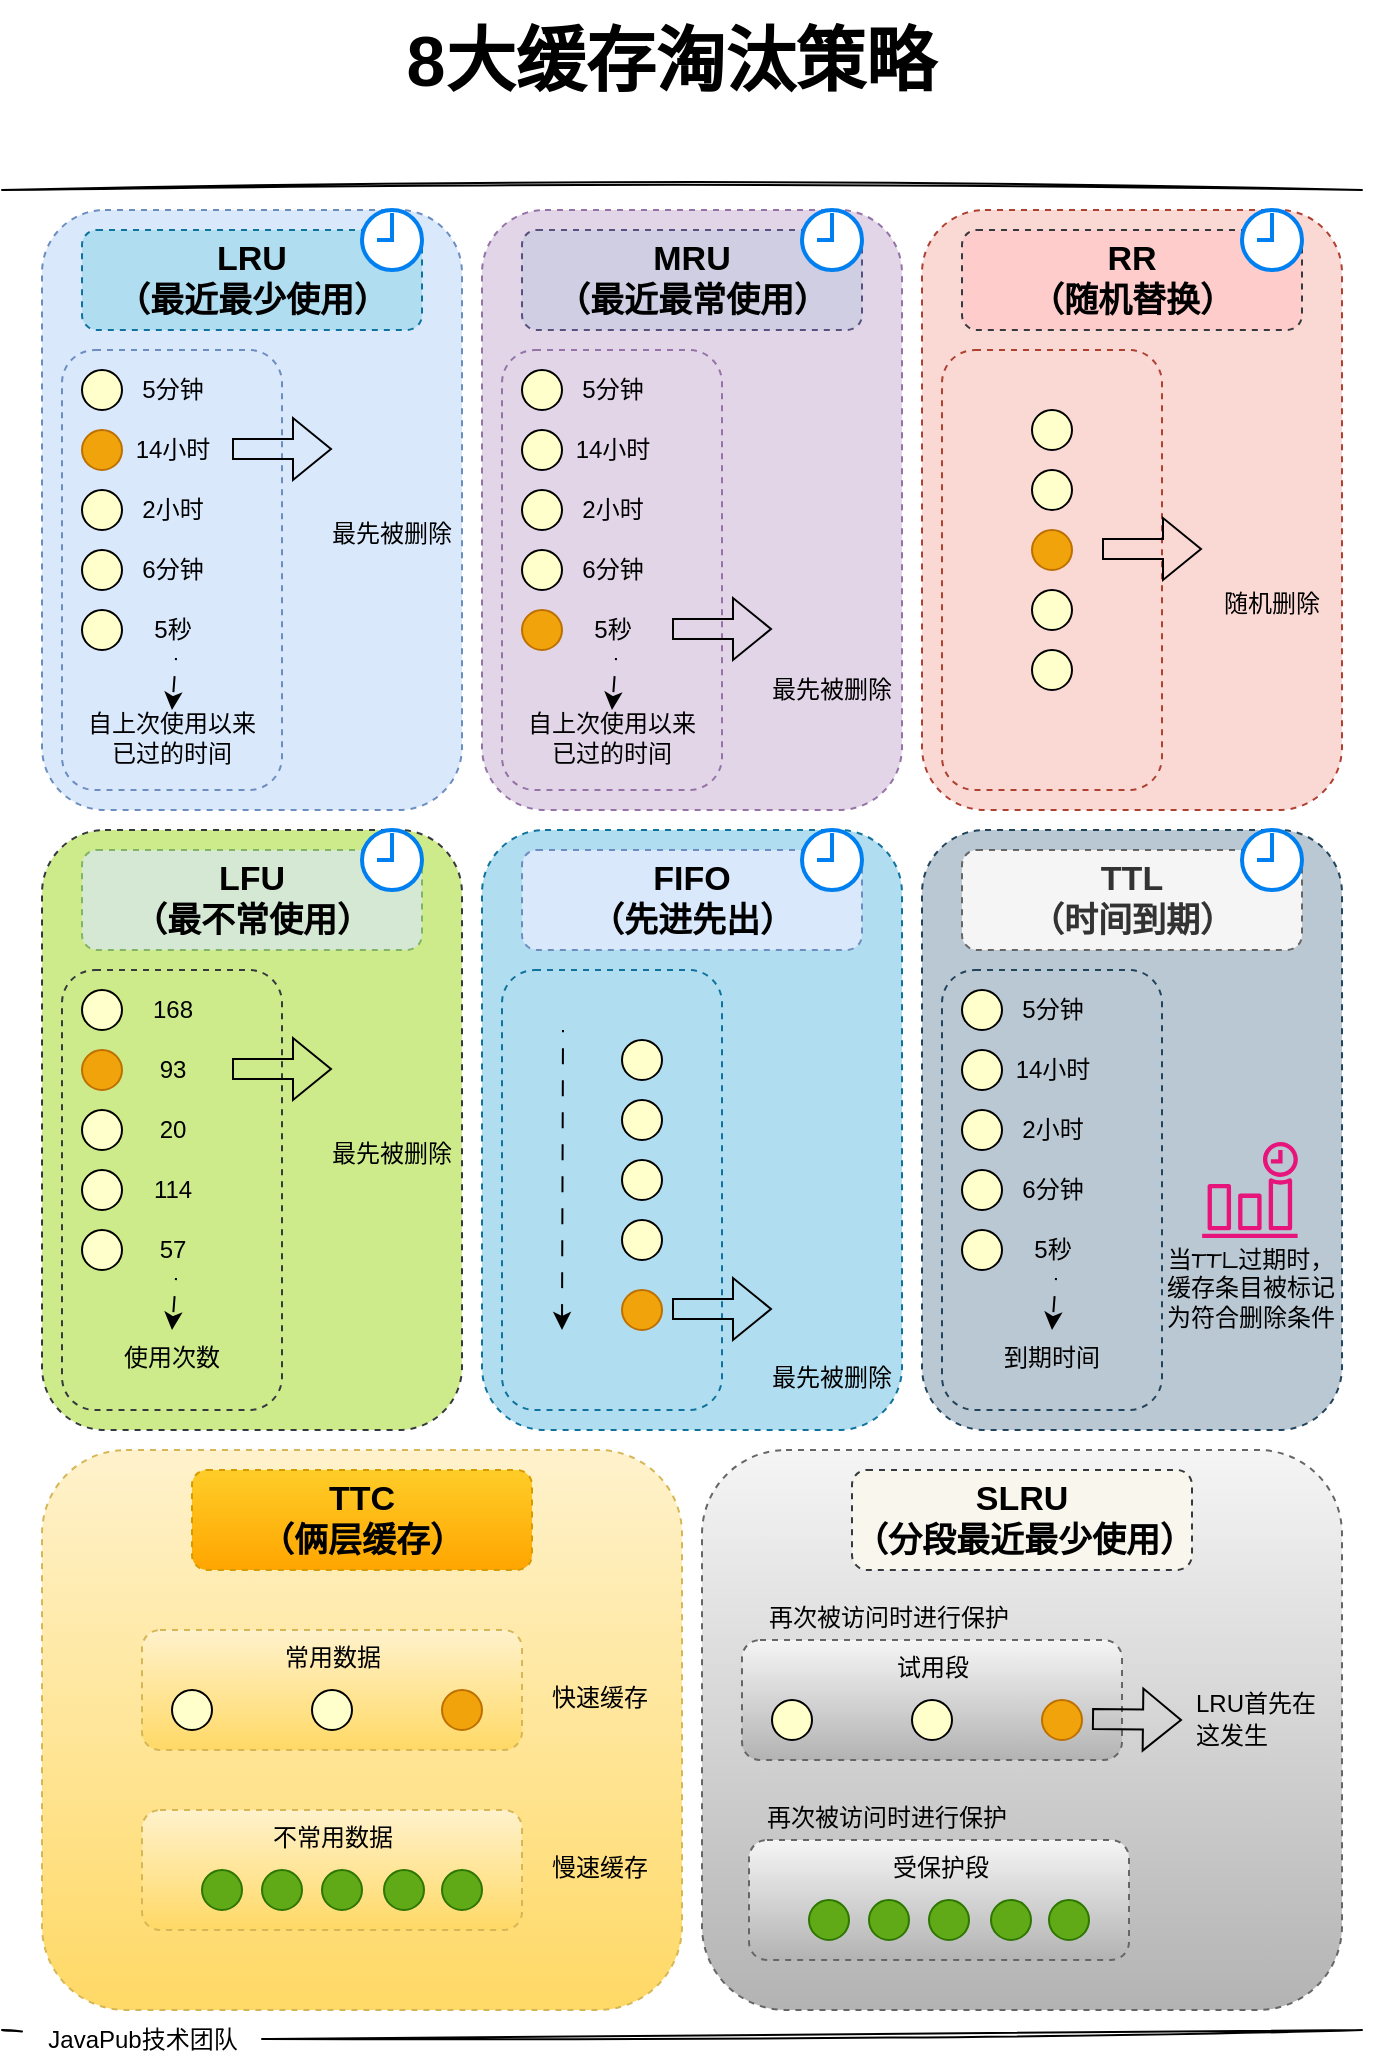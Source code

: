 <mxfile version="26.0.2">
  <diagram name="第 1 页" id="Jngb861KnufWl69_fnjL">
    <mxGraphModel dx="2074" dy="1045" grid="1" gridSize="10" guides="1" tooltips="1" connect="1" arrows="1" fold="1" page="1" pageScale="1" pageWidth="827" pageHeight="1169" math="0" shadow="0">
      <root>
        <mxCell id="0" />
        <mxCell id="1" parent="0" />
        <mxCell id="dyopTxuXkjIeMEn5bf7l-1" value="" style="endArrow=none;html=1;rounded=0;sketch=1;hachureGap=4;jiggle=2;curveFitting=1;fontFamily=Architects Daughter;fontSource=https%3A%2F%2Ffonts.googleapis.com%2Fcss%3Ffamily%3DArchitects%2BDaughter;" edge="1" parent="1">
          <mxGeometry width="50" height="50" relative="1" as="geometry">
            <mxPoint x="80" y="120" as="sourcePoint" />
            <mxPoint x="760" y="120" as="targetPoint" />
          </mxGeometry>
        </mxCell>
        <mxCell id="dyopTxuXkjIeMEn5bf7l-2" value="" style="endArrow=none;html=1;rounded=0;sketch=1;hachureGap=4;jiggle=2;curveFitting=1;fontFamily=Architects Daughter;fontSource=https%3A%2F%2Ffonts.googleapis.com%2Fcss%3Ffamily%3DArchitects%2BDaughter;" edge="1" parent="1" source="dyopTxuXkjIeMEn5bf7l-193">
          <mxGeometry width="50" height="50" relative="1" as="geometry">
            <mxPoint x="80" y="1040" as="sourcePoint" />
            <mxPoint x="760" y="1040" as="targetPoint" />
          </mxGeometry>
        </mxCell>
        <mxCell id="dyopTxuXkjIeMEn5bf7l-3" value="&lt;font style=&quot;font-size: 35px;&quot; face=&quot;Helvetica&quot;&gt;&lt;b&gt;8大缓存淘汰策略&lt;/b&gt;&lt;/font&gt;" style="text;html=1;align=center;verticalAlign=middle;resizable=0;points=[];autosize=1;strokeColor=none;fillColor=none;fontFamily=Architects Daughter;fontSource=https%3A%2F%2Ffonts.googleapis.com%2Fcss%3Ffamily%3DArchitects%2BDaughter;" vertex="1" parent="1">
          <mxGeometry x="269" y="25" width="290" height="60" as="geometry" />
        </mxCell>
        <mxCell id="dyopTxuXkjIeMEn5bf7l-4" value="" style="rounded=1;whiteSpace=wrap;html=1;hachureGap=4;fontFamily=Architects Daughter;fontSource=https%3A%2F%2Ffonts.googleapis.com%2Fcss%3Ffamily%3DArchitects%2BDaughter;dashed=1;fillColor=#dae8fc;strokeColor=#6c8ebf;" vertex="1" parent="1">
          <mxGeometry x="100" y="130" width="210" height="300" as="geometry" />
        </mxCell>
        <mxCell id="dyopTxuXkjIeMEn5bf7l-12" value="&lt;b&gt;&lt;font style=&quot;font-size: 17px;&quot; face=&quot;Helvetica&quot;&gt;LRU&lt;br&gt;（最近最少使用）&lt;/font&gt;&lt;/b&gt;" style="rounded=1;whiteSpace=wrap;html=1;hachureGap=4;fontFamily=Architects Daughter;fontSource=https%3A%2F%2Ffonts.googleapis.com%2Fcss%3Ffamily%3DArchitects%2BDaughter;dashed=1;fillColor=#b1ddf0;strokeColor=#10739e;" vertex="1" parent="1">
          <mxGeometry x="120" y="140" width="170" height="50" as="geometry" />
        </mxCell>
        <mxCell id="dyopTxuXkjIeMEn5bf7l-13" value="" style="html=1;verticalLabelPosition=bottom;align=center;labelBackgroundColor=#ffffff;verticalAlign=top;strokeWidth=2;strokeColor=#0080F0;shadow=0;dashed=0;shape=mxgraph.ios7.icons.clock;hachureGap=4;fontFamily=Architects Daughter;fontSource=https%3A%2F%2Ffonts.googleapis.com%2Fcss%3Ffamily%3DArchitects%2BDaughter;" vertex="1" parent="1">
          <mxGeometry x="260" y="130" width="30" height="30" as="geometry" />
        </mxCell>
        <mxCell id="dyopTxuXkjIeMEn5bf7l-15" value="" style="rounded=1;whiteSpace=wrap;html=1;hachureGap=4;fontFamily=Architects Daughter;fontSource=https%3A%2F%2Ffonts.googleapis.com%2Fcss%3Ffamily%3DArchitects%2BDaughter;dashed=1;fillColor=#dae8fc;strokeColor=#6c8ebf;" vertex="1" parent="1">
          <mxGeometry x="110" y="200" width="110" height="220" as="geometry" />
        </mxCell>
        <mxCell id="dyopTxuXkjIeMEn5bf7l-16" value="" style="ellipse;whiteSpace=wrap;html=1;aspect=fixed;hachureGap=4;fontFamily=Architects Daughter;fontSource=https%3A%2F%2Ffonts.googleapis.com%2Fcss%3Ffamily%3DArchitects%2BDaughter;fillColor=#f0a30a;strokeColor=#BD7000;fontColor=#000000;" vertex="1" parent="1">
          <mxGeometry x="120" y="240" width="20" height="20" as="geometry" />
        </mxCell>
        <mxCell id="dyopTxuXkjIeMEn5bf7l-17" value="" style="ellipse;whiteSpace=wrap;html=1;aspect=fixed;hachureGap=4;fontFamily=Architects Daughter;fontSource=https%3A%2F%2Ffonts.googleapis.com%2Fcss%3Ffamily%3DArchitects%2BDaughter;fillColor=#FFFFCC;" vertex="1" parent="1">
          <mxGeometry x="120" y="270" width="20" height="20" as="geometry" />
        </mxCell>
        <mxCell id="dyopTxuXkjIeMEn5bf7l-18" value="" style="ellipse;whiteSpace=wrap;html=1;aspect=fixed;hachureGap=4;fontFamily=Architects Daughter;fontSource=https%3A%2F%2Ffonts.googleapis.com%2Fcss%3Ffamily%3DArchitects%2BDaughter;fillColor=#FFFFCC;" vertex="1" parent="1">
          <mxGeometry x="120" y="300" width="20" height="20" as="geometry" />
        </mxCell>
        <mxCell id="dyopTxuXkjIeMEn5bf7l-19" value="" style="ellipse;whiteSpace=wrap;html=1;aspect=fixed;hachureGap=4;fontFamily=Architects Daughter;fontSource=https%3A%2F%2Ffonts.googleapis.com%2Fcss%3Ffamily%3DArchitects%2BDaughter;fillColor=#FFFFCC;" vertex="1" parent="1">
          <mxGeometry x="120" y="330" width="20" height="20" as="geometry" />
        </mxCell>
        <mxCell id="dyopTxuXkjIeMEn5bf7l-20" value="" style="ellipse;whiteSpace=wrap;html=1;aspect=fixed;hachureGap=4;fontFamily=Architects Daughter;fontSource=https%3A%2F%2Ffonts.googleapis.com%2Fcss%3Ffamily%3DArchitects%2BDaughter;fillColor=#FFFFCC;" vertex="1" parent="1">
          <mxGeometry x="120" y="210" width="20" height="20" as="geometry" />
        </mxCell>
        <mxCell id="dyopTxuXkjIeMEn5bf7l-21" value="&lt;font face=&quot;Helvetica&quot;&gt;5分钟&lt;/font&gt;" style="text;html=1;align=center;verticalAlign=middle;resizable=0;points=[];autosize=1;strokeColor=none;fillColor=none;fontFamily=Architects Daughter;fontSource=https%3A%2F%2Ffonts.googleapis.com%2Fcss%3Ffamily%3DArchitects%2BDaughter;" vertex="1" parent="1">
          <mxGeometry x="140" y="205" width="50" height="30" as="geometry" />
        </mxCell>
        <mxCell id="dyopTxuXkjIeMEn5bf7l-22" value="&lt;font face=&quot;Helvetica&quot;&gt;14小时&lt;/font&gt;" style="text;html=1;align=center;verticalAlign=middle;resizable=0;points=[];autosize=1;strokeColor=none;fillColor=none;fontFamily=Architects Daughter;fontSource=https%3A%2F%2Ffonts.googleapis.com%2Fcss%3Ffamily%3DArchitects%2BDaughter;" vertex="1" parent="1">
          <mxGeometry x="135" y="235" width="60" height="30" as="geometry" />
        </mxCell>
        <mxCell id="dyopTxuXkjIeMEn5bf7l-23" value="&lt;font face=&quot;Helvetica&quot;&gt;2小时&lt;/font&gt;" style="text;html=1;align=center;verticalAlign=middle;resizable=0;points=[];autosize=1;strokeColor=none;fillColor=none;fontFamily=Architects Daughter;fontSource=https%3A%2F%2Ffonts.googleapis.com%2Fcss%3Ffamily%3DArchitects%2BDaughter;" vertex="1" parent="1">
          <mxGeometry x="140" y="265" width="50" height="30" as="geometry" />
        </mxCell>
        <mxCell id="dyopTxuXkjIeMEn5bf7l-24" value="&lt;font face=&quot;Helvetica&quot;&gt;6分钟&lt;/font&gt;" style="text;html=1;align=center;verticalAlign=middle;resizable=0;points=[];autosize=1;strokeColor=none;fillColor=none;fontFamily=Architects Daughter;fontSource=https%3A%2F%2Ffonts.googleapis.com%2Fcss%3Ffamily%3DArchitects%2BDaughter;" vertex="1" parent="1">
          <mxGeometry x="140" y="295" width="50" height="30" as="geometry" />
        </mxCell>
        <mxCell id="dyopTxuXkjIeMEn5bf7l-25" value="&lt;font face=&quot;Helvetica&quot;&gt;5秒&lt;/font&gt;" style="text;html=1;align=center;verticalAlign=middle;resizable=0;points=[];autosize=1;strokeColor=none;fillColor=none;fontFamily=Architects Daughter;fontSource=https%3A%2F%2Ffonts.googleapis.com%2Fcss%3Ffamily%3DArchitects%2BDaughter;" vertex="1" parent="1">
          <mxGeometry x="145" y="325" width="40" height="30" as="geometry" />
        </mxCell>
        <mxCell id="dyopTxuXkjIeMEn5bf7l-26" value="" style="endArrow=classic;html=1;rounded=0;hachureGap=4;fontFamily=Architects Daughter;fontSource=https%3A%2F%2Ffonts.googleapis.com%2Fcss%3Ffamily%3DArchitects%2BDaughter;exitX=0.55;exitY=0.967;exitDx=0;exitDy=0;exitPerimeter=0;entryX=0.5;entryY=0;entryDx=0;entryDy=0;flowAnimation=1;" edge="1" parent="1" source="dyopTxuXkjIeMEn5bf7l-25" target="dyopTxuXkjIeMEn5bf7l-27">
          <mxGeometry width="50" height="50" relative="1" as="geometry">
            <mxPoint x="150" y="410" as="sourcePoint" />
            <mxPoint x="200" y="360" as="targetPoint" />
          </mxGeometry>
        </mxCell>
        <mxCell id="dyopTxuXkjIeMEn5bf7l-27" value="自上次使用以来&lt;br&gt;已过的时间" style="text;html=1;align=center;verticalAlign=middle;whiteSpace=wrap;rounded=0;fontFamily=Architects Daughter;fontSource=https%3A%2F%2Ffonts.googleapis.com%2Fcss%3Ffamily%3DArchitects%2BDaughter;" vertex="1" parent="1">
          <mxGeometry x="120" y="380" width="90" height="30" as="geometry" />
        </mxCell>
        <mxCell id="dyopTxuXkjIeMEn5bf7l-32" value="" style="shape=image;html=1;verticalAlign=top;verticalLabelPosition=bottom;labelBackgroundColor=#ffffff;imageAspect=0;aspect=fixed;image=https://cdn4.iconfinder.com/data/icons/ios-web-user-interface-multi-circle-flat-vol-5/512/Delete_dustbin_empty_recycle_recycling_remove_trash-128.png;sketch=1;hachureGap=4;jiggle=2;curveFitting=1;fontFamily=Architects Daughter;fontSource=https%3A%2F%2Ffonts.googleapis.com%2Fcss%3Ffamily%3DArchitects%2BDaughter;" vertex="1" parent="1">
          <mxGeometry x="251" y="230" width="48" height="48" as="geometry" />
        </mxCell>
        <mxCell id="dyopTxuXkjIeMEn5bf7l-33" value="最先被删除" style="text;html=1;align=center;verticalAlign=middle;whiteSpace=wrap;rounded=0;fontFamily=Architects Daughter;fontSource=https%3A%2F%2Ffonts.googleapis.com%2Fcss%3Ffamily%3DArchitects%2BDaughter;" vertex="1" parent="1">
          <mxGeometry x="240" y="278" width="70" height="30" as="geometry" />
        </mxCell>
        <mxCell id="dyopTxuXkjIeMEn5bf7l-34" value="" style="shape=flexArrow;endArrow=classic;html=1;rounded=0;hachureGap=4;fontFamily=Architects Daughter;fontSource=https%3A%2F%2Ffonts.googleapis.com%2Fcss%3Ffamily%3DArchitects%2BDaughter;" edge="1" parent="1">
          <mxGeometry width="50" height="50" relative="1" as="geometry">
            <mxPoint x="195" y="249.5" as="sourcePoint" />
            <mxPoint x="245" y="249.5" as="targetPoint" />
          </mxGeometry>
        </mxCell>
        <mxCell id="dyopTxuXkjIeMEn5bf7l-35" value="" style="rounded=1;whiteSpace=wrap;html=1;hachureGap=4;fontFamily=Architects Daughter;fontSource=https%3A%2F%2Ffonts.googleapis.com%2Fcss%3Ffamily%3DArchitects%2BDaughter;dashed=1;fillColor=#e1d5e7;strokeColor=#9673a6;" vertex="1" parent="1">
          <mxGeometry x="320" y="130" width="210" height="300" as="geometry" />
        </mxCell>
        <mxCell id="dyopTxuXkjIeMEn5bf7l-36" value="&lt;b&gt;&lt;font style=&quot;font-size: 17px;&quot; face=&quot;Helvetica&quot;&gt;MRU&lt;br&gt;（最近最常使用）&lt;/font&gt;&lt;/b&gt;" style="rounded=1;whiteSpace=wrap;html=1;hachureGap=4;fontFamily=Architects Daughter;fontSource=https%3A%2F%2Ffonts.googleapis.com%2Fcss%3Ffamily%3DArchitects%2BDaughter;dashed=1;fillColor=#d0cee2;strokeColor=#56517e;" vertex="1" parent="1">
          <mxGeometry x="340" y="140" width="170" height="50" as="geometry" />
        </mxCell>
        <mxCell id="dyopTxuXkjIeMEn5bf7l-37" value="" style="html=1;verticalLabelPosition=bottom;align=center;labelBackgroundColor=#ffffff;verticalAlign=top;strokeWidth=2;strokeColor=#0080F0;shadow=0;dashed=0;shape=mxgraph.ios7.icons.clock;hachureGap=4;fontFamily=Architects Daughter;fontSource=https%3A%2F%2Ffonts.googleapis.com%2Fcss%3Ffamily%3DArchitects%2BDaughter;" vertex="1" parent="1">
          <mxGeometry x="480" y="130" width="30" height="30" as="geometry" />
        </mxCell>
        <mxCell id="dyopTxuXkjIeMEn5bf7l-38" value="" style="rounded=1;whiteSpace=wrap;html=1;hachureGap=4;fontFamily=Architects Daughter;fontSource=https%3A%2F%2Ffonts.googleapis.com%2Fcss%3Ffamily%3DArchitects%2BDaughter;dashed=1;fillColor=#e1d5e7;strokeColor=#9673a6;" vertex="1" parent="1">
          <mxGeometry x="330" y="200" width="110" height="220" as="geometry" />
        </mxCell>
        <mxCell id="dyopTxuXkjIeMEn5bf7l-39" value="" style="ellipse;whiteSpace=wrap;html=1;aspect=fixed;hachureGap=4;fontFamily=Architects Daughter;fontSource=https%3A%2F%2Ffonts.googleapis.com%2Fcss%3Ffamily%3DArchitects%2BDaughter;fillColor=#f0a30a;strokeColor=#BD7000;fontColor=#000000;" vertex="1" parent="1">
          <mxGeometry x="340" y="330" width="20" height="20" as="geometry" />
        </mxCell>
        <mxCell id="dyopTxuXkjIeMEn5bf7l-40" value="" style="ellipse;whiteSpace=wrap;html=1;aspect=fixed;hachureGap=4;fontFamily=Architects Daughter;fontSource=https%3A%2F%2Ffonts.googleapis.com%2Fcss%3Ffamily%3DArchitects%2BDaughter;fillColor=#FFFFCC;" vertex="1" parent="1">
          <mxGeometry x="340" y="270" width="20" height="20" as="geometry" />
        </mxCell>
        <mxCell id="dyopTxuXkjIeMEn5bf7l-41" value="" style="ellipse;whiteSpace=wrap;html=1;aspect=fixed;hachureGap=4;fontFamily=Architects Daughter;fontSource=https%3A%2F%2Ffonts.googleapis.com%2Fcss%3Ffamily%3DArchitects%2BDaughter;fillColor=#FFFFCC;" vertex="1" parent="1">
          <mxGeometry x="340" y="300" width="20" height="20" as="geometry" />
        </mxCell>
        <mxCell id="dyopTxuXkjIeMEn5bf7l-42" value="" style="ellipse;whiteSpace=wrap;html=1;aspect=fixed;hachureGap=4;fontFamily=Architects Daughter;fontSource=https%3A%2F%2Ffonts.googleapis.com%2Fcss%3Ffamily%3DArchitects%2BDaughter;fillColor=#FFFFCC;" vertex="1" parent="1">
          <mxGeometry x="340" y="240" width="20" height="20" as="geometry" />
        </mxCell>
        <mxCell id="dyopTxuXkjIeMEn5bf7l-43" value="" style="ellipse;whiteSpace=wrap;html=1;aspect=fixed;hachureGap=4;fontFamily=Architects Daughter;fontSource=https%3A%2F%2Ffonts.googleapis.com%2Fcss%3Ffamily%3DArchitects%2BDaughter;fillColor=#FFFFCC;" vertex="1" parent="1">
          <mxGeometry x="340" y="210" width="20" height="20" as="geometry" />
        </mxCell>
        <mxCell id="dyopTxuXkjIeMEn5bf7l-44" value="&lt;font face=&quot;Helvetica&quot;&gt;5分钟&lt;/font&gt;" style="text;html=1;align=center;verticalAlign=middle;resizable=0;points=[];autosize=1;strokeColor=none;fillColor=none;fontFamily=Architects Daughter;fontSource=https%3A%2F%2Ffonts.googleapis.com%2Fcss%3Ffamily%3DArchitects%2BDaughter;" vertex="1" parent="1">
          <mxGeometry x="360" y="205" width="50" height="30" as="geometry" />
        </mxCell>
        <mxCell id="dyopTxuXkjIeMEn5bf7l-45" value="&lt;font face=&quot;Helvetica&quot;&gt;14小时&lt;/font&gt;" style="text;html=1;align=center;verticalAlign=middle;resizable=0;points=[];autosize=1;strokeColor=none;fillColor=none;fontFamily=Architects Daughter;fontSource=https%3A%2F%2Ffonts.googleapis.com%2Fcss%3Ffamily%3DArchitects%2BDaughter;" vertex="1" parent="1">
          <mxGeometry x="355" y="235" width="60" height="30" as="geometry" />
        </mxCell>
        <mxCell id="dyopTxuXkjIeMEn5bf7l-46" value="&lt;font face=&quot;Helvetica&quot;&gt;2小时&lt;/font&gt;" style="text;html=1;align=center;verticalAlign=middle;resizable=0;points=[];autosize=1;strokeColor=none;fillColor=none;fontFamily=Architects Daughter;fontSource=https%3A%2F%2Ffonts.googleapis.com%2Fcss%3Ffamily%3DArchitects%2BDaughter;" vertex="1" parent="1">
          <mxGeometry x="360" y="265" width="50" height="30" as="geometry" />
        </mxCell>
        <mxCell id="dyopTxuXkjIeMEn5bf7l-47" value="&lt;font face=&quot;Helvetica&quot;&gt;6分钟&lt;/font&gt;" style="text;html=1;align=center;verticalAlign=middle;resizable=0;points=[];autosize=1;strokeColor=none;fillColor=none;fontFamily=Architects Daughter;fontSource=https%3A%2F%2Ffonts.googleapis.com%2Fcss%3Ffamily%3DArchitects%2BDaughter;" vertex="1" parent="1">
          <mxGeometry x="360" y="295" width="50" height="30" as="geometry" />
        </mxCell>
        <mxCell id="dyopTxuXkjIeMEn5bf7l-48" value="&lt;font face=&quot;Helvetica&quot;&gt;5秒&lt;/font&gt;" style="text;html=1;align=center;verticalAlign=middle;resizable=0;points=[];autosize=1;strokeColor=none;fillColor=none;fontFamily=Architects Daughter;fontSource=https%3A%2F%2Ffonts.googleapis.com%2Fcss%3Ffamily%3DArchitects%2BDaughter;" vertex="1" parent="1">
          <mxGeometry x="365" y="325" width="40" height="30" as="geometry" />
        </mxCell>
        <mxCell id="dyopTxuXkjIeMEn5bf7l-49" value="" style="endArrow=classic;html=1;rounded=0;hachureGap=4;fontFamily=Architects Daughter;fontSource=https%3A%2F%2Ffonts.googleapis.com%2Fcss%3Ffamily%3DArchitects%2BDaughter;exitX=0.55;exitY=0.967;exitDx=0;exitDy=0;exitPerimeter=0;entryX=0.5;entryY=0;entryDx=0;entryDy=0;flowAnimation=1;" edge="1" parent="1" source="dyopTxuXkjIeMEn5bf7l-48" target="dyopTxuXkjIeMEn5bf7l-50">
          <mxGeometry width="50" height="50" relative="1" as="geometry">
            <mxPoint x="370" y="410" as="sourcePoint" />
            <mxPoint x="420" y="360" as="targetPoint" />
          </mxGeometry>
        </mxCell>
        <mxCell id="dyopTxuXkjIeMEn5bf7l-50" value="自上次使用以来&lt;br&gt;已过的时间" style="text;html=1;align=center;verticalAlign=middle;whiteSpace=wrap;rounded=0;fontFamily=Architects Daughter;fontSource=https%3A%2F%2Ffonts.googleapis.com%2Fcss%3Ffamily%3DArchitects%2BDaughter;" vertex="1" parent="1">
          <mxGeometry x="340" y="380" width="90" height="30" as="geometry" />
        </mxCell>
        <mxCell id="dyopTxuXkjIeMEn5bf7l-51" value="" style="shape=image;html=1;verticalAlign=top;verticalLabelPosition=bottom;labelBackgroundColor=#ffffff;imageAspect=0;aspect=fixed;image=https://cdn4.iconfinder.com/data/icons/ios-web-user-interface-multi-circle-flat-vol-5/512/Delete_dustbin_empty_recycle_recycling_remove_trash-128.png;sketch=1;hachureGap=4;jiggle=2;curveFitting=1;fontFamily=Architects Daughter;fontSource=https%3A%2F%2Ffonts.googleapis.com%2Fcss%3Ffamily%3DArchitects%2BDaughter;" vertex="1" parent="1">
          <mxGeometry x="471" y="308" width="48" height="48" as="geometry" />
        </mxCell>
        <mxCell id="dyopTxuXkjIeMEn5bf7l-52" value="最先被删除" style="text;html=1;align=center;verticalAlign=middle;whiteSpace=wrap;rounded=0;fontFamily=Architects Daughter;fontSource=https%3A%2F%2Ffonts.googleapis.com%2Fcss%3Ffamily%3DArchitects%2BDaughter;" vertex="1" parent="1">
          <mxGeometry x="460" y="356" width="70" height="30" as="geometry" />
        </mxCell>
        <mxCell id="dyopTxuXkjIeMEn5bf7l-53" value="" style="shape=flexArrow;endArrow=classic;html=1;rounded=0;hachureGap=4;fontFamily=Architects Daughter;fontSource=https%3A%2F%2Ffonts.googleapis.com%2Fcss%3Ffamily%3DArchitects%2BDaughter;" edge="1" parent="1">
          <mxGeometry width="50" height="50" relative="1" as="geometry">
            <mxPoint x="415" y="339.5" as="sourcePoint" />
            <mxPoint x="465" y="339.5" as="targetPoint" />
          </mxGeometry>
        </mxCell>
        <mxCell id="dyopTxuXkjIeMEn5bf7l-73" value="" style="rounded=1;whiteSpace=wrap;html=1;hachureGap=4;fontFamily=Architects Daughter;fontSource=https%3A%2F%2Ffonts.googleapis.com%2Fcss%3Ffamily%3DArchitects%2BDaughter;dashed=1;fillColor=#fad9d5;strokeColor=#ae4132;" vertex="1" parent="1">
          <mxGeometry x="540" y="130" width="210" height="300" as="geometry" />
        </mxCell>
        <mxCell id="dyopTxuXkjIeMEn5bf7l-74" value="&lt;b&gt;&lt;font style=&quot;font-size: 17px;&quot; face=&quot;Helvetica&quot;&gt;RR&lt;br&gt;（随机替换）&lt;/font&gt;&lt;/b&gt;" style="rounded=1;whiteSpace=wrap;html=1;hachureGap=4;fontFamily=Architects Daughter;fontSource=https%3A%2F%2Ffonts.googleapis.com%2Fcss%3Ffamily%3DArchitects%2BDaughter;dashed=1;fillColor=#ffcccc;strokeColor=#36393d;" vertex="1" parent="1">
          <mxGeometry x="560" y="140" width="170" height="50" as="geometry" />
        </mxCell>
        <mxCell id="dyopTxuXkjIeMEn5bf7l-75" value="" style="html=1;verticalLabelPosition=bottom;align=center;labelBackgroundColor=#ffffff;verticalAlign=top;strokeWidth=2;strokeColor=#0080F0;shadow=0;dashed=0;shape=mxgraph.ios7.icons.clock;hachureGap=4;fontFamily=Architects Daughter;fontSource=https%3A%2F%2Ffonts.googleapis.com%2Fcss%3Ffamily%3DArchitects%2BDaughter;" vertex="1" parent="1">
          <mxGeometry x="700" y="130" width="30" height="30" as="geometry" />
        </mxCell>
        <mxCell id="dyopTxuXkjIeMEn5bf7l-76" value="" style="rounded=1;whiteSpace=wrap;html=1;hachureGap=4;fontFamily=Architects Daughter;fontSource=https%3A%2F%2Ffonts.googleapis.com%2Fcss%3Ffamily%3DArchitects%2BDaughter;dashed=1;fillColor=#fad9d5;strokeColor=#ae4132;" vertex="1" parent="1">
          <mxGeometry x="550" y="200" width="110" height="220" as="geometry" />
        </mxCell>
        <mxCell id="dyopTxuXkjIeMEn5bf7l-77" value="" style="ellipse;whiteSpace=wrap;html=1;aspect=fixed;hachureGap=4;fontFamily=Architects Daughter;fontSource=https%3A%2F%2Ffonts.googleapis.com%2Fcss%3Ffamily%3DArchitects%2BDaughter;fillColor=#f0a30a;strokeColor=#BD7000;fontColor=#000000;" vertex="1" parent="1">
          <mxGeometry x="595" y="290" width="20" height="20" as="geometry" />
        </mxCell>
        <mxCell id="dyopTxuXkjIeMEn5bf7l-78" value="" style="ellipse;whiteSpace=wrap;html=1;aspect=fixed;hachureGap=4;fontFamily=Architects Daughter;fontSource=https%3A%2F%2Ffonts.googleapis.com%2Fcss%3Ffamily%3DArchitects%2BDaughter;fillColor=#FFFFCC;" vertex="1" parent="1">
          <mxGeometry x="595" y="260" width="20" height="20" as="geometry" />
        </mxCell>
        <mxCell id="dyopTxuXkjIeMEn5bf7l-79" value="" style="ellipse;whiteSpace=wrap;html=1;aspect=fixed;hachureGap=4;fontFamily=Architects Daughter;fontSource=https%3A%2F%2Ffonts.googleapis.com%2Fcss%3Ffamily%3DArchitects%2BDaughter;fillColor=#FFFFCC;" vertex="1" parent="1">
          <mxGeometry x="595" y="320" width="20" height="20" as="geometry" />
        </mxCell>
        <mxCell id="dyopTxuXkjIeMEn5bf7l-80" value="" style="ellipse;whiteSpace=wrap;html=1;aspect=fixed;hachureGap=4;fontFamily=Architects Daughter;fontSource=https%3A%2F%2Ffonts.googleapis.com%2Fcss%3Ffamily%3DArchitects%2BDaughter;fillColor=#FFFFCC;" vertex="1" parent="1">
          <mxGeometry x="595" y="350" width="20" height="20" as="geometry" />
        </mxCell>
        <mxCell id="dyopTxuXkjIeMEn5bf7l-81" value="" style="ellipse;whiteSpace=wrap;html=1;aspect=fixed;hachureGap=4;fontFamily=Architects Daughter;fontSource=https%3A%2F%2Ffonts.googleapis.com%2Fcss%3Ffamily%3DArchitects%2BDaughter;fillColor=#FFFFCC;" vertex="1" parent="1">
          <mxGeometry x="595" y="230" width="20" height="20" as="geometry" />
        </mxCell>
        <mxCell id="dyopTxuXkjIeMEn5bf7l-89" value="" style="shape=image;html=1;verticalAlign=top;verticalLabelPosition=bottom;labelBackgroundColor=#ffffff;imageAspect=0;aspect=fixed;image=https://cdn4.iconfinder.com/data/icons/ios-web-user-interface-multi-circle-flat-vol-5/512/Delete_dustbin_empty_recycle_recycling_remove_trash-128.png;sketch=1;hachureGap=4;jiggle=2;curveFitting=1;fontFamily=Architects Daughter;fontSource=https%3A%2F%2Ffonts.googleapis.com%2Fcss%3Ffamily%3DArchitects%2BDaughter;" vertex="1" parent="1">
          <mxGeometry x="691" y="265" width="48" height="48" as="geometry" />
        </mxCell>
        <mxCell id="dyopTxuXkjIeMEn5bf7l-90" value="随机删除" style="text;html=1;align=center;verticalAlign=middle;whiteSpace=wrap;rounded=0;fontFamily=Architects Daughter;fontSource=https%3A%2F%2Ffonts.googleapis.com%2Fcss%3Ffamily%3DArchitects%2BDaughter;" vertex="1" parent="1">
          <mxGeometry x="680" y="313" width="70" height="30" as="geometry" />
        </mxCell>
        <mxCell id="dyopTxuXkjIeMEn5bf7l-91" value="" style="shape=flexArrow;endArrow=classic;html=1;rounded=0;hachureGap=4;fontFamily=Architects Daughter;fontSource=https%3A%2F%2Ffonts.googleapis.com%2Fcss%3Ffamily%3DArchitects%2BDaughter;" edge="1" parent="1">
          <mxGeometry width="50" height="50" relative="1" as="geometry">
            <mxPoint x="630" y="299.5" as="sourcePoint" />
            <mxPoint x="680" y="299.5" as="targetPoint" />
          </mxGeometry>
        </mxCell>
        <mxCell id="dyopTxuXkjIeMEn5bf7l-92" value="" style="rounded=1;whiteSpace=wrap;html=1;hachureGap=4;fontFamily=Architects Daughter;fontSource=https%3A%2F%2Ffonts.googleapis.com%2Fcss%3Ffamily%3DArchitects%2BDaughter;dashed=1;fillColor=#cdeb8b;strokeColor=#36393d;" vertex="1" parent="1">
          <mxGeometry x="100" y="440" width="210" height="300" as="geometry" />
        </mxCell>
        <mxCell id="dyopTxuXkjIeMEn5bf7l-93" value="&lt;b&gt;&lt;font style=&quot;font-size: 17px;&quot; face=&quot;Helvetica&quot;&gt;LFU&lt;br&gt;（最不常使用）&lt;/font&gt;&lt;/b&gt;" style="rounded=1;whiteSpace=wrap;html=1;hachureGap=4;fontFamily=Architects Daughter;fontSource=https%3A%2F%2Ffonts.googleapis.com%2Fcss%3Ffamily%3DArchitects%2BDaughter;dashed=1;fillColor=#d5e8d4;strokeColor=#82b366;" vertex="1" parent="1">
          <mxGeometry x="120" y="450" width="170" height="50" as="geometry" />
        </mxCell>
        <mxCell id="dyopTxuXkjIeMEn5bf7l-94" value="" style="html=1;verticalLabelPosition=bottom;align=center;labelBackgroundColor=#ffffff;verticalAlign=top;strokeWidth=2;strokeColor=#0080F0;shadow=0;dashed=0;shape=mxgraph.ios7.icons.clock;hachureGap=4;fontFamily=Architects Daughter;fontSource=https%3A%2F%2Ffonts.googleapis.com%2Fcss%3Ffamily%3DArchitects%2BDaughter;" vertex="1" parent="1">
          <mxGeometry x="260" y="440" width="30" height="30" as="geometry" />
        </mxCell>
        <mxCell id="dyopTxuXkjIeMEn5bf7l-95" value="" style="rounded=1;whiteSpace=wrap;html=1;hachureGap=4;fontFamily=Architects Daughter;fontSource=https%3A%2F%2Ffonts.googleapis.com%2Fcss%3Ffamily%3DArchitects%2BDaughter;dashed=1;fillColor=#cdeb8b;strokeColor=#36393d;" vertex="1" parent="1">
          <mxGeometry x="110" y="510" width="110" height="220" as="geometry" />
        </mxCell>
        <mxCell id="dyopTxuXkjIeMEn5bf7l-96" value="" style="ellipse;whiteSpace=wrap;html=1;aspect=fixed;hachureGap=4;fontFamily=Architects Daughter;fontSource=https%3A%2F%2Ffonts.googleapis.com%2Fcss%3Ffamily%3DArchitects%2BDaughter;fillColor=#f0a30a;strokeColor=#BD7000;fontColor=#000000;" vertex="1" parent="1">
          <mxGeometry x="120" y="550" width="20" height="20" as="geometry" />
        </mxCell>
        <mxCell id="dyopTxuXkjIeMEn5bf7l-97" value="" style="ellipse;whiteSpace=wrap;html=1;aspect=fixed;hachureGap=4;fontFamily=Architects Daughter;fontSource=https%3A%2F%2Ffonts.googleapis.com%2Fcss%3Ffamily%3DArchitects%2BDaughter;fillColor=#FFFFCC;" vertex="1" parent="1">
          <mxGeometry x="120" y="580" width="20" height="20" as="geometry" />
        </mxCell>
        <mxCell id="dyopTxuXkjIeMEn5bf7l-98" value="" style="ellipse;whiteSpace=wrap;html=1;aspect=fixed;hachureGap=4;fontFamily=Architects Daughter;fontSource=https%3A%2F%2Ffonts.googleapis.com%2Fcss%3Ffamily%3DArchitects%2BDaughter;fillColor=#FFFFCC;" vertex="1" parent="1">
          <mxGeometry x="120" y="610" width="20" height="20" as="geometry" />
        </mxCell>
        <mxCell id="dyopTxuXkjIeMEn5bf7l-99" value="" style="ellipse;whiteSpace=wrap;html=1;aspect=fixed;hachureGap=4;fontFamily=Architects Daughter;fontSource=https%3A%2F%2Ffonts.googleapis.com%2Fcss%3Ffamily%3DArchitects%2BDaughter;fillColor=#FFFFCC;" vertex="1" parent="1">
          <mxGeometry x="120" y="640" width="20" height="20" as="geometry" />
        </mxCell>
        <mxCell id="dyopTxuXkjIeMEn5bf7l-100" value="" style="ellipse;whiteSpace=wrap;html=1;aspect=fixed;hachureGap=4;fontFamily=Architects Daughter;fontSource=https%3A%2F%2Ffonts.googleapis.com%2Fcss%3Ffamily%3DArchitects%2BDaughter;fillColor=#FFFFCC;" vertex="1" parent="1">
          <mxGeometry x="120" y="520" width="20" height="20" as="geometry" />
        </mxCell>
        <mxCell id="dyopTxuXkjIeMEn5bf7l-101" value="&lt;font face=&quot;Helvetica&quot;&gt;168&lt;/font&gt;" style="text;html=1;align=center;verticalAlign=middle;resizable=0;points=[];autosize=1;strokeColor=none;fillColor=none;fontFamily=Architects Daughter;fontSource=https%3A%2F%2Ffonts.googleapis.com%2Fcss%3Ffamily%3DArchitects%2BDaughter;" vertex="1" parent="1">
          <mxGeometry x="145" y="515" width="40" height="30" as="geometry" />
        </mxCell>
        <mxCell id="dyopTxuXkjIeMEn5bf7l-102" value="&lt;font face=&quot;Helvetica&quot;&gt;93&lt;/font&gt;" style="text;html=1;align=center;verticalAlign=middle;resizable=0;points=[];autosize=1;strokeColor=none;fillColor=none;fontFamily=Architects Daughter;fontSource=https%3A%2F%2Ffonts.googleapis.com%2Fcss%3Ffamily%3DArchitects%2BDaughter;" vertex="1" parent="1">
          <mxGeometry x="145" y="545" width="40" height="30" as="geometry" />
        </mxCell>
        <mxCell id="dyopTxuXkjIeMEn5bf7l-103" value="&lt;font face=&quot;Helvetica&quot;&gt;20&lt;/font&gt;" style="text;html=1;align=center;verticalAlign=middle;resizable=0;points=[];autosize=1;strokeColor=none;fillColor=none;fontFamily=Architects Daughter;fontSource=https%3A%2F%2Ffonts.googleapis.com%2Fcss%3Ffamily%3DArchitects%2BDaughter;" vertex="1" parent="1">
          <mxGeometry x="145" y="575" width="40" height="30" as="geometry" />
        </mxCell>
        <mxCell id="dyopTxuXkjIeMEn5bf7l-104" value="&lt;font face=&quot;Helvetica&quot;&gt;114&lt;/font&gt;" style="text;html=1;align=center;verticalAlign=middle;resizable=0;points=[];autosize=1;strokeColor=none;fillColor=none;fontFamily=Architects Daughter;fontSource=https%3A%2F%2Ffonts.googleapis.com%2Fcss%3Ffamily%3DArchitects%2BDaughter;" vertex="1" parent="1">
          <mxGeometry x="145" y="605" width="40" height="30" as="geometry" />
        </mxCell>
        <mxCell id="dyopTxuXkjIeMEn5bf7l-105" value="&lt;font face=&quot;Helvetica&quot;&gt;57&lt;/font&gt;" style="text;html=1;align=center;verticalAlign=middle;resizable=0;points=[];autosize=1;strokeColor=none;fillColor=none;fontFamily=Architects Daughter;fontSource=https%3A%2F%2Ffonts.googleapis.com%2Fcss%3Ffamily%3DArchitects%2BDaughter;" vertex="1" parent="1">
          <mxGeometry x="145" y="635" width="40" height="30" as="geometry" />
        </mxCell>
        <mxCell id="dyopTxuXkjIeMEn5bf7l-106" value="" style="endArrow=classic;html=1;rounded=0;hachureGap=4;fontFamily=Architects Daughter;fontSource=https%3A%2F%2Ffonts.googleapis.com%2Fcss%3Ffamily%3DArchitects%2BDaughter;exitX=0.55;exitY=0.967;exitDx=0;exitDy=0;exitPerimeter=0;entryX=0.5;entryY=0;entryDx=0;entryDy=0;flowAnimation=1;" edge="1" parent="1" source="dyopTxuXkjIeMEn5bf7l-105" target="dyopTxuXkjIeMEn5bf7l-107">
          <mxGeometry width="50" height="50" relative="1" as="geometry">
            <mxPoint x="150" y="720" as="sourcePoint" />
            <mxPoint x="200" y="670" as="targetPoint" />
          </mxGeometry>
        </mxCell>
        <mxCell id="dyopTxuXkjIeMEn5bf7l-107" value="使用次数" style="text;html=1;align=center;verticalAlign=middle;whiteSpace=wrap;rounded=0;fontFamily=Architects Daughter;fontSource=https%3A%2F%2Ffonts.googleapis.com%2Fcss%3Ffamily%3DArchitects%2BDaughter;" vertex="1" parent="1">
          <mxGeometry x="120" y="690" width="90" height="30" as="geometry" />
        </mxCell>
        <mxCell id="dyopTxuXkjIeMEn5bf7l-108" value="" style="shape=image;html=1;verticalAlign=top;verticalLabelPosition=bottom;labelBackgroundColor=#ffffff;imageAspect=0;aspect=fixed;image=https://cdn4.iconfinder.com/data/icons/ios-web-user-interface-multi-circle-flat-vol-5/512/Delete_dustbin_empty_recycle_recycling_remove_trash-128.png;sketch=1;hachureGap=4;jiggle=2;curveFitting=1;fontFamily=Architects Daughter;fontSource=https%3A%2F%2Ffonts.googleapis.com%2Fcss%3Ffamily%3DArchitects%2BDaughter;" vertex="1" parent="1">
          <mxGeometry x="251" y="540" width="48" height="48" as="geometry" />
        </mxCell>
        <mxCell id="dyopTxuXkjIeMEn5bf7l-109" value="最先被删除" style="text;html=1;align=center;verticalAlign=middle;whiteSpace=wrap;rounded=0;fontFamily=Architects Daughter;fontSource=https%3A%2F%2Ffonts.googleapis.com%2Fcss%3Ffamily%3DArchitects%2BDaughter;" vertex="1" parent="1">
          <mxGeometry x="240" y="588" width="70" height="30" as="geometry" />
        </mxCell>
        <mxCell id="dyopTxuXkjIeMEn5bf7l-110" value="" style="shape=flexArrow;endArrow=classic;html=1;rounded=0;hachureGap=4;fontFamily=Architects Daughter;fontSource=https%3A%2F%2Ffonts.googleapis.com%2Fcss%3Ffamily%3DArchitects%2BDaughter;" edge="1" parent="1">
          <mxGeometry width="50" height="50" relative="1" as="geometry">
            <mxPoint x="195" y="559.5" as="sourcePoint" />
            <mxPoint x="245" y="559.5" as="targetPoint" />
          </mxGeometry>
        </mxCell>
        <mxCell id="dyopTxuXkjIeMEn5bf7l-111" value="" style="rounded=1;whiteSpace=wrap;html=1;hachureGap=4;fontFamily=Architects Daughter;fontSource=https%3A%2F%2Ffonts.googleapis.com%2Fcss%3Ffamily%3DArchitects%2BDaughter;dashed=1;fillColor=#b1ddf0;strokeColor=#10739e;" vertex="1" parent="1">
          <mxGeometry x="320" y="440" width="210" height="300" as="geometry" />
        </mxCell>
        <mxCell id="dyopTxuXkjIeMEn5bf7l-112" value="&lt;b&gt;&lt;font style=&quot;font-size: 17px;&quot; face=&quot;Helvetica&quot;&gt;FIFO&lt;br&gt;（先进先出）&lt;/font&gt;&lt;/b&gt;" style="rounded=1;whiteSpace=wrap;html=1;hachureGap=4;fontFamily=Architects Daughter;fontSource=https%3A%2F%2Ffonts.googleapis.com%2Fcss%3Ffamily%3DArchitects%2BDaughter;dashed=1;fillColor=#dae8fc;strokeColor=#6c8ebf;" vertex="1" parent="1">
          <mxGeometry x="340" y="450" width="170" height="50" as="geometry" />
        </mxCell>
        <mxCell id="dyopTxuXkjIeMEn5bf7l-113" value="" style="html=1;verticalLabelPosition=bottom;align=center;labelBackgroundColor=#ffffff;verticalAlign=top;strokeWidth=2;strokeColor=#0080F0;shadow=0;dashed=0;shape=mxgraph.ios7.icons.clock;hachureGap=4;fontFamily=Architects Daughter;fontSource=https%3A%2F%2Ffonts.googleapis.com%2Fcss%3Ffamily%3DArchitects%2BDaughter;" vertex="1" parent="1">
          <mxGeometry x="480" y="440" width="30" height="30" as="geometry" />
        </mxCell>
        <mxCell id="dyopTxuXkjIeMEn5bf7l-114" value="" style="rounded=1;whiteSpace=wrap;html=1;hachureGap=4;fontFamily=Architects Daughter;fontSource=https%3A%2F%2Ffonts.googleapis.com%2Fcss%3Ffamily%3DArchitects%2BDaughter;dashed=1;fillColor=#b1ddf0;strokeColor=#10739e;" vertex="1" parent="1">
          <mxGeometry x="330" y="510" width="110" height="220" as="geometry" />
        </mxCell>
        <mxCell id="dyopTxuXkjIeMEn5bf7l-115" value="" style="ellipse;whiteSpace=wrap;html=1;aspect=fixed;hachureGap=4;fontFamily=Architects Daughter;fontSource=https%3A%2F%2Ffonts.googleapis.com%2Fcss%3Ffamily%3DArchitects%2BDaughter;fillColor=#f0a30a;strokeColor=#BD7000;fontColor=#000000;" vertex="1" parent="1">
          <mxGeometry x="390" y="670" width="20" height="20" as="geometry" />
        </mxCell>
        <mxCell id="dyopTxuXkjIeMEn5bf7l-116" value="" style="ellipse;whiteSpace=wrap;html=1;aspect=fixed;hachureGap=4;fontFamily=Architects Daughter;fontSource=https%3A%2F%2Ffonts.googleapis.com%2Fcss%3Ffamily%3DArchitects%2BDaughter;fillColor=#FFFFCC;" vertex="1" parent="1">
          <mxGeometry x="390" y="605" width="20" height="20" as="geometry" />
        </mxCell>
        <mxCell id="dyopTxuXkjIeMEn5bf7l-117" value="" style="ellipse;whiteSpace=wrap;html=1;aspect=fixed;hachureGap=4;fontFamily=Architects Daughter;fontSource=https%3A%2F%2Ffonts.googleapis.com%2Fcss%3Ffamily%3DArchitects%2BDaughter;fillColor=#FFFFCC;" vertex="1" parent="1">
          <mxGeometry x="390" y="635" width="20" height="20" as="geometry" />
        </mxCell>
        <mxCell id="dyopTxuXkjIeMEn5bf7l-118" value="" style="ellipse;whiteSpace=wrap;html=1;aspect=fixed;hachureGap=4;fontFamily=Architects Daughter;fontSource=https%3A%2F%2Ffonts.googleapis.com%2Fcss%3Ffamily%3DArchitects%2BDaughter;fillColor=#FFFFCC;" vertex="1" parent="1">
          <mxGeometry x="390" y="575" width="20" height="20" as="geometry" />
        </mxCell>
        <mxCell id="dyopTxuXkjIeMEn5bf7l-119" value="" style="ellipse;whiteSpace=wrap;html=1;aspect=fixed;hachureGap=4;fontFamily=Architects Daughter;fontSource=https%3A%2F%2Ffonts.googleapis.com%2Fcss%3Ffamily%3DArchitects%2BDaughter;fillColor=#FFFFCC;" vertex="1" parent="1">
          <mxGeometry x="390" y="545" width="20" height="20" as="geometry" />
        </mxCell>
        <mxCell id="dyopTxuXkjIeMEn5bf7l-125" value="" style="endArrow=classic;html=1;rounded=0;hachureGap=4;fontFamily=Architects Daughter;fontSource=https%3A%2F%2Ffonts.googleapis.com%2Fcss%3Ffamily%3DArchitects%2BDaughter;flowAnimation=1;" edge="1" parent="1">
          <mxGeometry width="50" height="50" relative="1" as="geometry">
            <mxPoint x="360.5" y="540" as="sourcePoint" />
            <mxPoint x="360" y="690" as="targetPoint" />
          </mxGeometry>
        </mxCell>
        <mxCell id="dyopTxuXkjIeMEn5bf7l-127" value="" style="shape=image;html=1;verticalAlign=top;verticalLabelPosition=bottom;labelBackgroundColor=#ffffff;imageAspect=0;aspect=fixed;image=https://cdn4.iconfinder.com/data/icons/ios-web-user-interface-multi-circle-flat-vol-5/512/Delete_dustbin_empty_recycle_recycling_remove_trash-128.png;sketch=1;hachureGap=4;jiggle=2;curveFitting=1;fontFamily=Architects Daughter;fontSource=https%3A%2F%2Ffonts.googleapis.com%2Fcss%3Ffamily%3DArchitects%2BDaughter;" vertex="1" parent="1">
          <mxGeometry x="471" y="652" width="48" height="48" as="geometry" />
        </mxCell>
        <mxCell id="dyopTxuXkjIeMEn5bf7l-128" value="最先被删除" style="text;html=1;align=center;verticalAlign=middle;whiteSpace=wrap;rounded=0;fontFamily=Architects Daughter;fontSource=https%3A%2F%2Ffonts.googleapis.com%2Fcss%3Ffamily%3DArchitects%2BDaughter;" vertex="1" parent="1">
          <mxGeometry x="460" y="700" width="70" height="30" as="geometry" />
        </mxCell>
        <mxCell id="dyopTxuXkjIeMEn5bf7l-129" value="" style="shape=flexArrow;endArrow=classic;html=1;rounded=0;hachureGap=4;fontFamily=Architects Daughter;fontSource=https%3A%2F%2Ffonts.googleapis.com%2Fcss%3Ffamily%3DArchitects%2BDaughter;" edge="1" parent="1">
          <mxGeometry width="50" height="50" relative="1" as="geometry">
            <mxPoint x="415" y="679.5" as="sourcePoint" />
            <mxPoint x="465" y="679.5" as="targetPoint" />
          </mxGeometry>
        </mxCell>
        <mxCell id="dyopTxuXkjIeMEn5bf7l-130" value="" style="rounded=1;whiteSpace=wrap;html=1;hachureGap=4;fontFamily=Architects Daughter;fontSource=https%3A%2F%2Ffonts.googleapis.com%2Fcss%3Ffamily%3DArchitects%2BDaughter;dashed=1;fillColor=#bac8d3;strokeColor=#23445d;" vertex="1" parent="1">
          <mxGeometry x="540" y="440" width="210" height="300" as="geometry" />
        </mxCell>
        <mxCell id="dyopTxuXkjIeMEn5bf7l-131" value="&lt;b&gt;&lt;font style=&quot;font-size: 17px;&quot; face=&quot;Helvetica&quot;&gt;TTL&lt;br&gt;（时间到期）&lt;/font&gt;&lt;/b&gt;" style="rounded=1;whiteSpace=wrap;html=1;hachureGap=4;fontFamily=Architects Daughter;fontSource=https%3A%2F%2Ffonts.googleapis.com%2Fcss%3Ffamily%3DArchitects%2BDaughter;dashed=1;fillColor=#f5f5f5;fontColor=#333333;strokeColor=#666666;" vertex="1" parent="1">
          <mxGeometry x="560" y="450" width="170" height="50" as="geometry" />
        </mxCell>
        <mxCell id="dyopTxuXkjIeMEn5bf7l-132" value="" style="html=1;verticalLabelPosition=bottom;align=center;labelBackgroundColor=#ffffff;verticalAlign=top;strokeWidth=2;strokeColor=#0080F0;shadow=0;dashed=0;shape=mxgraph.ios7.icons.clock;hachureGap=4;fontFamily=Architects Daughter;fontSource=https%3A%2F%2Ffonts.googleapis.com%2Fcss%3Ffamily%3DArchitects%2BDaughter;" vertex="1" parent="1">
          <mxGeometry x="700" y="440" width="30" height="30" as="geometry" />
        </mxCell>
        <mxCell id="dyopTxuXkjIeMEn5bf7l-133" value="" style="rounded=1;whiteSpace=wrap;html=1;hachureGap=4;fontFamily=Architects Daughter;fontSource=https%3A%2F%2Ffonts.googleapis.com%2Fcss%3Ffamily%3DArchitects%2BDaughter;dashed=1;fillColor=#bac8d3;strokeColor=#23445d;" vertex="1" parent="1">
          <mxGeometry x="550" y="510" width="110" height="220" as="geometry" />
        </mxCell>
        <mxCell id="dyopTxuXkjIeMEn5bf7l-135" value="" style="ellipse;whiteSpace=wrap;html=1;aspect=fixed;hachureGap=4;fontFamily=Architects Daughter;fontSource=https%3A%2F%2Ffonts.googleapis.com%2Fcss%3Ffamily%3DArchitects%2BDaughter;fillColor=#FFFFCC;" vertex="1" parent="1">
          <mxGeometry x="560" y="580" width="20" height="20" as="geometry" />
        </mxCell>
        <mxCell id="dyopTxuXkjIeMEn5bf7l-136" value="" style="ellipse;whiteSpace=wrap;html=1;aspect=fixed;hachureGap=4;fontFamily=Architects Daughter;fontSource=https%3A%2F%2Ffonts.googleapis.com%2Fcss%3Ffamily%3DArchitects%2BDaughter;fillColor=#FFFFCC;" vertex="1" parent="1">
          <mxGeometry x="560" y="610" width="20" height="20" as="geometry" />
        </mxCell>
        <mxCell id="dyopTxuXkjIeMEn5bf7l-137" value="" style="ellipse;whiteSpace=wrap;html=1;aspect=fixed;hachureGap=4;fontFamily=Architects Daughter;fontSource=https%3A%2F%2Ffonts.googleapis.com%2Fcss%3Ffamily%3DArchitects%2BDaughter;fillColor=#FFFFCC;" vertex="1" parent="1">
          <mxGeometry x="560" y="640" width="20" height="20" as="geometry" />
        </mxCell>
        <mxCell id="dyopTxuXkjIeMEn5bf7l-138" value="" style="ellipse;whiteSpace=wrap;html=1;aspect=fixed;hachureGap=4;fontFamily=Architects Daughter;fontSource=https%3A%2F%2Ffonts.googleapis.com%2Fcss%3Ffamily%3DArchitects%2BDaughter;fillColor=#FFFFCC;" vertex="1" parent="1">
          <mxGeometry x="560" y="520" width="20" height="20" as="geometry" />
        </mxCell>
        <mxCell id="dyopTxuXkjIeMEn5bf7l-139" value="&lt;font face=&quot;Helvetica&quot;&gt;5分钟&lt;/font&gt;" style="text;html=1;align=center;verticalAlign=middle;resizable=0;points=[];autosize=1;strokeColor=none;fillColor=none;fontFamily=Architects Daughter;fontSource=https%3A%2F%2Ffonts.googleapis.com%2Fcss%3Ffamily%3DArchitects%2BDaughter;" vertex="1" parent="1">
          <mxGeometry x="580" y="515" width="50" height="30" as="geometry" />
        </mxCell>
        <mxCell id="dyopTxuXkjIeMEn5bf7l-140" value="&lt;font face=&quot;Helvetica&quot;&gt;14小时&lt;/font&gt;" style="text;html=1;align=center;verticalAlign=middle;resizable=0;points=[];autosize=1;strokeColor=none;fillColor=none;fontFamily=Architects Daughter;fontSource=https%3A%2F%2Ffonts.googleapis.com%2Fcss%3Ffamily%3DArchitects%2BDaughter;" vertex="1" parent="1">
          <mxGeometry x="575" y="545" width="60" height="30" as="geometry" />
        </mxCell>
        <mxCell id="dyopTxuXkjIeMEn5bf7l-141" value="&lt;font face=&quot;Helvetica&quot;&gt;2小时&lt;/font&gt;" style="text;html=1;align=center;verticalAlign=middle;resizable=0;points=[];autosize=1;strokeColor=none;fillColor=none;fontFamily=Architects Daughter;fontSource=https%3A%2F%2Ffonts.googleapis.com%2Fcss%3Ffamily%3DArchitects%2BDaughter;" vertex="1" parent="1">
          <mxGeometry x="580" y="575" width="50" height="30" as="geometry" />
        </mxCell>
        <mxCell id="dyopTxuXkjIeMEn5bf7l-142" value="&lt;font face=&quot;Helvetica&quot;&gt;6分钟&lt;/font&gt;" style="text;html=1;align=center;verticalAlign=middle;resizable=0;points=[];autosize=1;strokeColor=none;fillColor=none;fontFamily=Architects Daughter;fontSource=https%3A%2F%2Ffonts.googleapis.com%2Fcss%3Ffamily%3DArchitects%2BDaughter;" vertex="1" parent="1">
          <mxGeometry x="580" y="605" width="50" height="30" as="geometry" />
        </mxCell>
        <mxCell id="dyopTxuXkjIeMEn5bf7l-143" value="&lt;font face=&quot;Helvetica&quot;&gt;5秒&lt;/font&gt;" style="text;html=1;align=center;verticalAlign=middle;resizable=0;points=[];autosize=1;strokeColor=none;fillColor=none;fontFamily=Architects Daughter;fontSource=https%3A%2F%2Ffonts.googleapis.com%2Fcss%3Ffamily%3DArchitects%2BDaughter;" vertex="1" parent="1">
          <mxGeometry x="585" y="635" width="40" height="30" as="geometry" />
        </mxCell>
        <mxCell id="dyopTxuXkjIeMEn5bf7l-144" value="" style="endArrow=classic;html=1;rounded=0;hachureGap=4;fontFamily=Architects Daughter;fontSource=https%3A%2F%2Ffonts.googleapis.com%2Fcss%3Ffamily%3DArchitects%2BDaughter;exitX=0.55;exitY=0.967;exitDx=0;exitDy=0;exitPerimeter=0;entryX=0.5;entryY=0;entryDx=0;entryDy=0;flowAnimation=1;" edge="1" parent="1" source="dyopTxuXkjIeMEn5bf7l-143" target="dyopTxuXkjIeMEn5bf7l-145">
          <mxGeometry width="50" height="50" relative="1" as="geometry">
            <mxPoint x="590" y="720" as="sourcePoint" />
            <mxPoint x="640" y="670" as="targetPoint" />
          </mxGeometry>
        </mxCell>
        <mxCell id="dyopTxuXkjIeMEn5bf7l-145" value="到期时间" style="text;html=1;align=center;verticalAlign=middle;whiteSpace=wrap;rounded=0;fontFamily=Architects Daughter;fontSource=https%3A%2F%2Ffonts.googleapis.com%2Fcss%3Ffamily%3DArchitects%2BDaughter;" vertex="1" parent="1">
          <mxGeometry x="560" y="690" width="90" height="30" as="geometry" />
        </mxCell>
        <mxCell id="dyopTxuXkjIeMEn5bf7l-147" value="当TTL过期时，&lt;br&gt;缓存条目被标记&lt;br&gt;为符合删除条件" style="text;html=1;align=center;verticalAlign=middle;whiteSpace=wrap;rounded=0;fontFamily=Architects Daughter;fontSource=https%3A%2F%2Ffonts.googleapis.com%2Fcss%3Ffamily%3DArchitects%2BDaughter;" vertex="1" parent="1">
          <mxGeometry x="643.5" y="655" width="121" height="30" as="geometry" />
        </mxCell>
        <mxCell id="dyopTxuXkjIeMEn5bf7l-152" value="" style="shape=image;html=1;verticalAlign=top;verticalLabelPosition=bottom;labelBackgroundColor=#ffffff;imageAspect=0;aspect=fixed;image=https://cdn4.iconfinder.com/data/icons/the-shine-of-small-things/128/shining_mix__time-128.png;sketch=1;hachureGap=4;jiggle=2;curveFitting=1;fontFamily=Architects Daughter;fontSource=https%3A%2F%2Ffonts.googleapis.com%2Fcss%3Ffamily%3DArchitects%2BDaughter;" vertex="1" parent="1">
          <mxGeometry x="674" y="536" width="60" height="60" as="geometry" />
        </mxCell>
        <mxCell id="dyopTxuXkjIeMEn5bf7l-153" value="" style="sketch=0;outlineConnect=0;fontColor=#232F3E;gradientColor=none;fillColor=#E7157B;strokeColor=none;dashed=0;verticalLabelPosition=bottom;verticalAlign=top;align=center;html=1;fontSize=12;fontStyle=0;aspect=fixed;pointerEvents=1;shape=mxgraph.aws4.event_time_based;hachureGap=4;jiggle=2;curveFitting=1;fontFamily=Architects Daughter;fontSource=https%3A%2F%2Ffonts.googleapis.com%2Fcss%3Ffamily%3DArchitects%2BDaughter;" vertex="1" parent="1">
          <mxGeometry x="680" y="596" width="48" height="48" as="geometry" />
        </mxCell>
        <mxCell id="dyopTxuXkjIeMEn5bf7l-154" value="" style="ellipse;whiteSpace=wrap;html=1;aspect=fixed;hachureGap=4;fontFamily=Architects Daughter;fontSource=https%3A%2F%2Ffonts.googleapis.com%2Fcss%3Ffamily%3DArchitects%2BDaughter;fillColor=#FFFFCC;" vertex="1" parent="1">
          <mxGeometry x="560" y="550" width="20" height="20" as="geometry" />
        </mxCell>
        <mxCell id="dyopTxuXkjIeMEn5bf7l-155" value="" style="rounded=1;whiteSpace=wrap;html=1;hachureGap=4;fontFamily=Architects Daughter;fontSource=https%3A%2F%2Ffonts.googleapis.com%2Fcss%3Ffamily%3DArchitects%2BDaughter;dashed=1;fillColor=#fff2cc;gradientColor=#ffd966;strokeColor=#d6b656;" vertex="1" parent="1">
          <mxGeometry x="100" y="750" width="320" height="280" as="geometry" />
        </mxCell>
        <mxCell id="dyopTxuXkjIeMEn5bf7l-159" value="" style="rounded=1;whiteSpace=wrap;html=1;hachureGap=4;fontFamily=Architects Daughter;fontSource=https%3A%2F%2Ffonts.googleapis.com%2Fcss%3Ffamily%3DArchitects%2BDaughter;dashed=1;fillColor=#f5f5f5;gradientColor=#b3b3b3;strokeColor=#666666;" vertex="1" parent="1">
          <mxGeometry x="430" y="750" width="320" height="280" as="geometry" />
        </mxCell>
        <mxCell id="dyopTxuXkjIeMEn5bf7l-160" value="&lt;b&gt;&lt;font style=&quot;font-size: 17px;&quot; face=&quot;Helvetica&quot;&gt;TTC&lt;br&gt;（俩层缓存）&lt;/font&gt;&lt;/b&gt;" style="rounded=1;whiteSpace=wrap;html=1;hachureGap=4;fontFamily=Architects Daughter;fontSource=https%3A%2F%2Ffonts.googleapis.com%2Fcss%3Ffamily%3DArchitects%2BDaughter;dashed=1;fillColor=#ffcd28;gradientColor=#ffa500;strokeColor=#d79b00;" vertex="1" parent="1">
          <mxGeometry x="175" y="760" width="170" height="50" as="geometry" />
        </mxCell>
        <mxCell id="dyopTxuXkjIeMEn5bf7l-161" value="&lt;b&gt;&lt;font style=&quot;font-size: 17px;&quot; face=&quot;Helvetica&quot;&gt;SLRU&lt;br&gt;（分段最近最少使用）&lt;/font&gt;&lt;/b&gt;" style="rounded=1;whiteSpace=wrap;html=1;hachureGap=4;fontFamily=Architects Daughter;fontSource=https%3A%2F%2Ffonts.googleapis.com%2Fcss%3Ffamily%3DArchitects%2BDaughter;dashed=1;fillColor=#f9f7ed;strokeColor=#36393d;" vertex="1" parent="1">
          <mxGeometry x="505" y="760" width="170" height="50" as="geometry" />
        </mxCell>
        <mxCell id="dyopTxuXkjIeMEn5bf7l-162" value="" style="rounded=1;whiteSpace=wrap;html=1;hachureGap=4;fontFamily=Architects Daughter;fontSource=https%3A%2F%2Ffonts.googleapis.com%2Fcss%3Ffamily%3DArchitects%2BDaughter;dashed=1;fillColor=#fff2cc;gradientColor=#ffd966;strokeColor=#d6b656;" vertex="1" parent="1">
          <mxGeometry x="150" y="840" width="190" height="60" as="geometry" />
        </mxCell>
        <mxCell id="dyopTxuXkjIeMEn5bf7l-163" value="" style="rounded=1;whiteSpace=wrap;html=1;hachureGap=4;fontFamily=Architects Daughter;fontSource=https%3A%2F%2Ffonts.googleapis.com%2Fcss%3Ffamily%3DArchitects%2BDaughter;dashed=1;fillColor=#fff2cc;gradientColor=#ffd966;strokeColor=#d6b656;" vertex="1" parent="1">
          <mxGeometry x="150" y="930" width="190" height="60" as="geometry" />
        </mxCell>
        <mxCell id="dyopTxuXkjIeMEn5bf7l-164" value="快速缓存" style="text;html=1;align=center;verticalAlign=middle;whiteSpace=wrap;rounded=0;fontFamily=Architects Daughter;fontSource=https%3A%2F%2Ffonts.googleapis.com%2Fcss%3Ffamily%3DArchitects%2BDaughter;" vertex="1" parent="1">
          <mxGeometry x="344" y="860" width="70" height="30" as="geometry" />
        </mxCell>
        <mxCell id="dyopTxuXkjIeMEn5bf7l-165" value="慢速缓存" style="text;html=1;align=center;verticalAlign=middle;whiteSpace=wrap;rounded=0;fontFamily=Architects Daughter;fontSource=https%3A%2F%2Ffonts.googleapis.com%2Fcss%3Ffamily%3DArchitects%2BDaughter;" vertex="1" parent="1">
          <mxGeometry x="344" y="945" width="70" height="30" as="geometry" />
        </mxCell>
        <mxCell id="dyopTxuXkjIeMEn5bf7l-166" value="" style="ellipse;whiteSpace=wrap;html=1;aspect=fixed;hachureGap=4;fontFamily=Architects Daughter;fontSource=https%3A%2F%2Ffonts.googleapis.com%2Fcss%3Ffamily%3DArchitects%2BDaughter;fillColor=#FFFFCC;" vertex="1" parent="1">
          <mxGeometry x="165" y="870" width="20" height="20" as="geometry" />
        </mxCell>
        <mxCell id="dyopTxuXkjIeMEn5bf7l-167" value="" style="ellipse;whiteSpace=wrap;html=1;aspect=fixed;hachureGap=4;fontFamily=Architects Daughter;fontSource=https%3A%2F%2Ffonts.googleapis.com%2Fcss%3Ffamily%3DArchitects%2BDaughter;fillColor=#FFFFCC;" vertex="1" parent="1">
          <mxGeometry x="235" y="870" width="20" height="20" as="geometry" />
        </mxCell>
        <mxCell id="dyopTxuXkjIeMEn5bf7l-169" value="" style="ellipse;whiteSpace=wrap;html=1;aspect=fixed;hachureGap=4;fontFamily=Architects Daughter;fontSource=https%3A%2F%2Ffonts.googleapis.com%2Fcss%3Ffamily%3DArchitects%2BDaughter;fillColor=#f0a30a;strokeColor=#BD7000;fontColor=#000000;" vertex="1" parent="1">
          <mxGeometry x="300" y="870" width="20" height="20" as="geometry" />
        </mxCell>
        <mxCell id="dyopTxuXkjIeMEn5bf7l-170" value="常用数据" style="text;html=1;align=center;verticalAlign=middle;resizable=0;points=[];autosize=1;strokeColor=none;fillColor=none;fontFamily=Architects Daughter;fontSource=https%3A%2F%2Ffonts.googleapis.com%2Fcss%3Ffamily%3DArchitects%2BDaughter;" vertex="1" parent="1">
          <mxGeometry x="210" y="840" width="70" height="30" as="geometry" />
        </mxCell>
        <mxCell id="dyopTxuXkjIeMEn5bf7l-171" value="不常用数据" style="text;html=1;align=center;verticalAlign=middle;resizable=0;points=[];autosize=1;strokeColor=none;fillColor=none;fontFamily=Architects Daughter;fontSource=https%3A%2F%2Ffonts.googleapis.com%2Fcss%3Ffamily%3DArchitects%2BDaughter;" vertex="1" parent="1">
          <mxGeometry x="205" y="930" width="80" height="30" as="geometry" />
        </mxCell>
        <mxCell id="dyopTxuXkjIeMEn5bf7l-172" value="" style="ellipse;whiteSpace=wrap;html=1;aspect=fixed;hachureGap=4;fontFamily=Architects Daughter;fontSource=https%3A%2F%2Ffonts.googleapis.com%2Fcss%3Ffamily%3DArchitects%2BDaughter;fillColor=#60a917;fontColor=#ffffff;strokeColor=#2D7600;" vertex="1" parent="1">
          <mxGeometry x="180" y="960" width="20" height="20" as="geometry" />
        </mxCell>
        <mxCell id="dyopTxuXkjIeMEn5bf7l-173" value="" style="ellipse;whiteSpace=wrap;html=1;aspect=fixed;hachureGap=4;fontFamily=Architects Daughter;fontSource=https%3A%2F%2Ffonts.googleapis.com%2Fcss%3Ffamily%3DArchitects%2BDaughter;fillColor=#60a917;fontColor=#ffffff;strokeColor=#2D7600;" vertex="1" parent="1">
          <mxGeometry x="300" y="960" width="20" height="20" as="geometry" />
        </mxCell>
        <mxCell id="dyopTxuXkjIeMEn5bf7l-174" value="" style="ellipse;whiteSpace=wrap;html=1;aspect=fixed;hachureGap=4;fontFamily=Architects Daughter;fontSource=https%3A%2F%2Ffonts.googleapis.com%2Fcss%3Ffamily%3DArchitects%2BDaughter;fillColor=#60a917;fontColor=#ffffff;strokeColor=#2D7600;" vertex="1" parent="1">
          <mxGeometry x="210" y="960" width="20" height="20" as="geometry" />
        </mxCell>
        <mxCell id="dyopTxuXkjIeMEn5bf7l-175" value="" style="ellipse;whiteSpace=wrap;html=1;aspect=fixed;hachureGap=4;fontFamily=Architects Daughter;fontSource=https%3A%2F%2Ffonts.googleapis.com%2Fcss%3Ffamily%3DArchitects%2BDaughter;fillColor=#60a917;fontColor=#ffffff;strokeColor=#2D7600;" vertex="1" parent="1">
          <mxGeometry x="240" y="960" width="20" height="20" as="geometry" />
        </mxCell>
        <mxCell id="dyopTxuXkjIeMEn5bf7l-176" value="" style="ellipse;whiteSpace=wrap;html=1;aspect=fixed;hachureGap=4;fontFamily=Architects Daughter;fontSource=https%3A%2F%2Ffonts.googleapis.com%2Fcss%3Ffamily%3DArchitects%2BDaughter;fillColor=#60a917;fontColor=#ffffff;strokeColor=#2D7600;" vertex="1" parent="1">
          <mxGeometry x="271" y="960" width="20" height="20" as="geometry" />
        </mxCell>
        <mxCell id="dyopTxuXkjIeMEn5bf7l-177" value="" style="rounded=1;whiteSpace=wrap;html=1;hachureGap=4;fontFamily=Architects Daughter;fontSource=https%3A%2F%2Ffonts.googleapis.com%2Fcss%3Ffamily%3DArchitects%2BDaughter;dashed=1;fillColor=#f5f5f5;gradientColor=#b3b3b3;strokeColor=#666666;" vertex="1" parent="1">
          <mxGeometry x="450" y="845" width="190" height="60" as="geometry" />
        </mxCell>
        <mxCell id="dyopTxuXkjIeMEn5bf7l-178" value="&lt;font face=&quot;Helvetica&quot;&gt;LRU首先在这发生&lt;/font&gt;" style="text;html=1;align=left;verticalAlign=middle;whiteSpace=wrap;rounded=0;fontFamily=Architects Daughter;fontSource=https%3A%2F%2Ffonts.googleapis.com%2Fcss%3Ffamily%3DArchitects%2BDaughter;" vertex="1" parent="1">
          <mxGeometry x="675" y="870" width="70" height="30" as="geometry" />
        </mxCell>
        <mxCell id="dyopTxuXkjIeMEn5bf7l-179" value="" style="ellipse;whiteSpace=wrap;html=1;aspect=fixed;hachureGap=4;fontFamily=Architects Daughter;fontSource=https%3A%2F%2Ffonts.googleapis.com%2Fcss%3Ffamily%3DArchitects%2BDaughter;fillColor=#FFFFCC;" vertex="1" parent="1">
          <mxGeometry x="465" y="875" width="20" height="20" as="geometry" />
        </mxCell>
        <mxCell id="dyopTxuXkjIeMEn5bf7l-180" value="" style="ellipse;whiteSpace=wrap;html=1;aspect=fixed;hachureGap=4;fontFamily=Architects Daughter;fontSource=https%3A%2F%2Ffonts.googleapis.com%2Fcss%3Ffamily%3DArchitects%2BDaughter;fillColor=#FFFFCC;" vertex="1" parent="1">
          <mxGeometry x="535" y="875" width="20" height="20" as="geometry" />
        </mxCell>
        <mxCell id="dyopTxuXkjIeMEn5bf7l-181" value="" style="ellipse;whiteSpace=wrap;html=1;aspect=fixed;hachureGap=4;fontFamily=Architects Daughter;fontSource=https%3A%2F%2Ffonts.googleapis.com%2Fcss%3Ffamily%3DArchitects%2BDaughter;fillColor=#f0a30a;strokeColor=#BD7000;fontColor=#000000;" vertex="1" parent="1">
          <mxGeometry x="600" y="875" width="20" height="20" as="geometry" />
        </mxCell>
        <mxCell id="dyopTxuXkjIeMEn5bf7l-182" value="试用段" style="text;html=1;align=center;verticalAlign=middle;resizable=0;points=[];autosize=1;strokeColor=none;fillColor=none;fontFamily=Architects Daughter;fontSource=https%3A%2F%2Ffonts.googleapis.com%2Fcss%3Ffamily%3DArchitects%2BDaughter;" vertex="1" parent="1">
          <mxGeometry x="515" y="845" width="60" height="30" as="geometry" />
        </mxCell>
        <mxCell id="dyopTxuXkjIeMEn5bf7l-183" value="" style="rounded=1;whiteSpace=wrap;html=1;hachureGap=4;fontFamily=Architects Daughter;fontSource=https%3A%2F%2Ffonts.googleapis.com%2Fcss%3Ffamily%3DArchitects%2BDaughter;dashed=1;fillColor=#f5f5f5;gradientColor=#b3b3b3;strokeColor=#666666;" vertex="1" parent="1">
          <mxGeometry x="453.5" y="945" width="190" height="60" as="geometry" />
        </mxCell>
        <mxCell id="dyopTxuXkjIeMEn5bf7l-184" value="受保护段" style="text;html=1;align=center;verticalAlign=middle;resizable=0;points=[];autosize=1;strokeColor=none;fillColor=none;fontFamily=Architects Daughter;fontSource=https%3A%2F%2Ffonts.googleapis.com%2Fcss%3Ffamily%3DArchitects%2BDaughter;" vertex="1" parent="1">
          <mxGeometry x="513.5" y="945" width="70" height="30" as="geometry" />
        </mxCell>
        <mxCell id="dyopTxuXkjIeMEn5bf7l-185" value="" style="ellipse;whiteSpace=wrap;html=1;aspect=fixed;hachureGap=4;fontFamily=Architects Daughter;fontSource=https%3A%2F%2Ffonts.googleapis.com%2Fcss%3Ffamily%3DArchitects%2BDaughter;fillColor=#60a917;fontColor=#ffffff;strokeColor=#2D7600;" vertex="1" parent="1">
          <mxGeometry x="483.5" y="975" width="20" height="20" as="geometry" />
        </mxCell>
        <mxCell id="dyopTxuXkjIeMEn5bf7l-186" value="" style="ellipse;whiteSpace=wrap;html=1;aspect=fixed;hachureGap=4;fontFamily=Architects Daughter;fontSource=https%3A%2F%2Ffonts.googleapis.com%2Fcss%3Ffamily%3DArchitects%2BDaughter;fillColor=#60a917;fontColor=#ffffff;strokeColor=#2D7600;" vertex="1" parent="1">
          <mxGeometry x="603.5" y="975" width="20" height="20" as="geometry" />
        </mxCell>
        <mxCell id="dyopTxuXkjIeMEn5bf7l-187" value="" style="ellipse;whiteSpace=wrap;html=1;aspect=fixed;hachureGap=4;fontFamily=Architects Daughter;fontSource=https%3A%2F%2Ffonts.googleapis.com%2Fcss%3Ffamily%3DArchitects%2BDaughter;fillColor=#60a917;fontColor=#ffffff;strokeColor=#2D7600;" vertex="1" parent="1">
          <mxGeometry x="513.5" y="975" width="20" height="20" as="geometry" />
        </mxCell>
        <mxCell id="dyopTxuXkjIeMEn5bf7l-188" value="" style="ellipse;whiteSpace=wrap;html=1;aspect=fixed;hachureGap=4;fontFamily=Architects Daughter;fontSource=https%3A%2F%2Ffonts.googleapis.com%2Fcss%3Ffamily%3DArchitects%2BDaughter;fillColor=#60a917;fontColor=#ffffff;strokeColor=#2D7600;" vertex="1" parent="1">
          <mxGeometry x="543.5" y="975" width="20" height="20" as="geometry" />
        </mxCell>
        <mxCell id="dyopTxuXkjIeMEn5bf7l-189" value="" style="ellipse;whiteSpace=wrap;html=1;aspect=fixed;hachureGap=4;fontFamily=Architects Daughter;fontSource=https%3A%2F%2Ffonts.googleapis.com%2Fcss%3Ffamily%3DArchitects%2BDaughter;fillColor=#60a917;fontColor=#ffffff;strokeColor=#2D7600;" vertex="1" parent="1">
          <mxGeometry x="574.5" y="975" width="20" height="20" as="geometry" />
        </mxCell>
        <mxCell id="dyopTxuXkjIeMEn5bf7l-190" value="再次被访问时进行保护" style="text;html=1;align=center;verticalAlign=middle;whiteSpace=wrap;rounded=0;fontFamily=Architects Daughter;fontSource=https%3A%2F%2Ffonts.googleapis.com%2Fcss%3Ffamily%3DArchitects%2BDaughter;" vertex="1" parent="1">
          <mxGeometry x="453.5" y="920" width="136.5" height="30" as="geometry" />
        </mxCell>
        <mxCell id="dyopTxuXkjIeMEn5bf7l-191" value="再次被访问时进行保护" style="text;html=1;align=center;verticalAlign=middle;whiteSpace=wrap;rounded=0;fontFamily=Architects Daughter;fontSource=https%3A%2F%2Ffonts.googleapis.com%2Fcss%3Ffamily%3DArchitects%2BDaughter;" vertex="1" parent="1">
          <mxGeometry x="455.25" y="820" width="136.5" height="30" as="geometry" />
        </mxCell>
        <mxCell id="dyopTxuXkjIeMEn5bf7l-192" value="" style="shape=flexArrow;endArrow=classic;html=1;rounded=0;hachureGap=4;fontFamily=Architects Daughter;fontSource=https%3A%2F%2Ffonts.googleapis.com%2Fcss%3Ffamily%3DArchitects%2BDaughter;" edge="1" parent="1">
          <mxGeometry width="50" height="50" relative="1" as="geometry">
            <mxPoint x="625" y="884.5" as="sourcePoint" />
            <mxPoint x="670" y="885" as="targetPoint" />
          </mxGeometry>
        </mxCell>
        <mxCell id="dyopTxuXkjIeMEn5bf7l-194" value="" style="endArrow=none;html=1;rounded=0;sketch=1;hachureGap=4;jiggle=2;curveFitting=1;fontFamily=Architects Daughter;fontSource=https%3A%2F%2Ffonts.googleapis.com%2Fcss%3Ffamily%3DArchitects%2BDaughter;" edge="1" parent="1" target="dyopTxuXkjIeMEn5bf7l-193">
          <mxGeometry width="50" height="50" relative="1" as="geometry">
            <mxPoint x="80" y="1040" as="sourcePoint" />
            <mxPoint x="760" y="1040" as="targetPoint" />
          </mxGeometry>
        </mxCell>
        <mxCell id="dyopTxuXkjIeMEn5bf7l-193" value="&lt;font face=&quot;Helvetica&quot;&gt;JavaPub技术团队&lt;/font&gt;" style="text;html=1;align=center;verticalAlign=middle;resizable=0;points=[];autosize=1;strokeColor=none;fillColor=none;fontFamily=Architects Daughter;fontSource=https%3A%2F%2Ffonts.googleapis.com%2Fcss%3Ffamily%3DArchitects%2BDaughter;" vertex="1" parent="1">
          <mxGeometry x="90" y="1030" width="120" height="30" as="geometry" />
        </mxCell>
      </root>
    </mxGraphModel>
  </diagram>
</mxfile>
